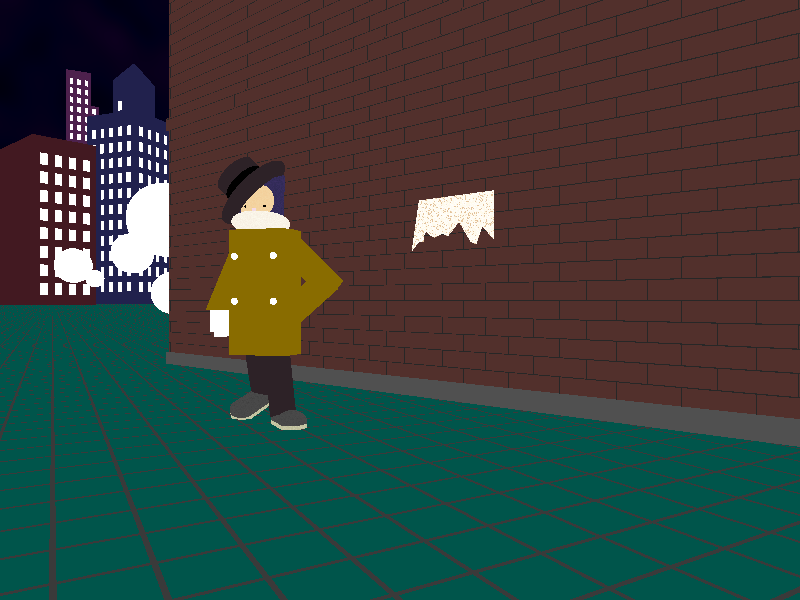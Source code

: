 //*****************************************
//Trabalho para aula de computação gráfica
//Tema: Billy Bat
//Alunos: Vitor Fabre Eltermann
//        Vinicius Anastácio
//        Rodrigo da Silva Ghiorzi
//        Ricardo Taruhn Duarte
//*****************************************
#include "colors.inc"
#include "textures.inc"
#include "shapes.inc"
#include "glass.inc"
#include "stones.inc"    
#include "skies.inc"     
#include "colors.inc"
#include "textures.inc"
#include "glass.inc"
#include "metals.inc"
#include "golds.inc"
#include "stones.inc"
#include "woods.inc"
#include "shapes.inc"
#include "shapes2.inc"
#include "functions.inc"
#include "math.inc"
#include "transforms.inc" 

#declare paper = texture {
  pigment { granite
    color_map {
     [0 color rgb <1,0.98,0.95>]
     [0.2 color rgb <1,0.98,0.95>]
     [0.21 color rgb <1,0.96,0.83>]
     [0.3 color rgb <1,0.96,0.83>]
     [0.4 0.5 color rgb <1,0.98,0.95> color rgb <1,0.98,0.95>]
     [0.51 0.6 color rgb <.77,0.54,0.33> color rgb <.77,0.54,0.33>]
     [0.61 0.9 color rgb <1,0.96,0.83> color rgb <1,0.96,0.83>]
     [0.91 color rgb <.77,0.54,0.33>]
     [1 color rgb <.77,0.54,0.33>]
    }
  scale 0.5
  }
}
texture { pigment { color rgbt <1,0.96,0.83,0.1>}
  normal { leopard 1 turbulence 1.7 scale 0.01 }
}

//luz geral
light_source { <-300, 300, -300> color rgb <0.3, 0.3, 0.3> shadowless}

// chão
#declare RasterScale = 1.0;
#declare RasterHalfLine  = 0.035;  
#declare RasterHalfLineZ = 0.035; 
//-------------------------------------------------------------------------
#macro Raster(RScale, HLine) 
       pigment{ gradient x scale RScale
                color_map{[0.000   color rgbt<0.07,0.07,0.07,0>*0.6]
                          [0+HLine color rgbt<0.07,0.07,0.07,0>*0.6]
                          [0+HLine color rgbt<0.07,0.07,0.07,1>]
                          [1-HLine color rgbt<0.07,0.07,0.07,1>]
                          [1-HLine color rgbt<0.07,0.07,0.07,0>*0.6]
                          [1.000   color rgbt<0.07,0.07,0.07,0>*0.6]} }
 #end// of Raster(RScale, HLine)-macro    
//-------------------------------------------------------------------------
    

plane { <0,1,0>, 0    // plane with layered textures
        texture {
                  pigment{color rgb <0,0.09,0.07>}
                  finish {ambient 0.45 diffuse 0.85
                    specular 0.1
                    roughness 0.5
                    reflection 0.01}}
                  normal {wrinkles 0.2
                    scale 0.1}
        texture { Raster(RasterScale,RasterHalfLine ) rotate<0,0,0> }
        texture { Raster(RasterScale,RasterHalfLineZ) rotate<0,90,0>}
        rotate<0,0,0>
        
        rotate y*60
}



//camera
camera{
    location <0, 3, -20>
    look_at <0, 3, 0>
}    


//holofote
union{
    difference{
        cylinder {
           <0, 3, 0>,     // Center of one end
           <0, 3, 10>,     // Center of other end
           2.51            // Radius
        }
        cylinder {
            <0, 3, 1>,     // Center of one end
            <0, 3, 11>,     // Center of other end
            2.5            // Radius
        }
        texture {
            Metal
            finish {
                phong 5 phong_size 300
                reflection 1
            }
        }
    }
    
    cylinder {
        <0, 3, 10>,     // Center of one end
        <0, 3, 11>,     // Center of other end
        2.51           // Radius
        interior {
            caustics 2.0
            ior 3.5
        }
        texture {
            T_Glass4
            pigment {color White filter 0.85}
            finish {
                phong 2 phong_size 100
                reflection 0.30
            }
        }
    }
    
    sphere{
        <0, 3, 2>,2
        interior {
             caustics 2.0
             ior 3.5
        }
        texture {
            T_Glass4
            pigment {color White filter 0.85}
            finish {
                phong 2 phong_size 100
                reflection 0.30
            }
        } 
    }
    
    //luz
    light_source { <0, 3, 2> color rgb <4.4, 4.4, 2.2>
        fade_distance 5
        fade_power 0.5
    }
    rotate y*20 
    rotate x*17
    translate x*-17
    translate y*7
    translate z*-40
    
}       
  
//céu
sky_sphere {
    pigment {
        bozo
        color_map {
            [0.0 rgb <0.005, 0.0, 0.015>]
            [0.4 rgb <0.002, 0.0, 0.01>]
            [0.6 rgb <0.0, 0.0, 0.01>]
            [1.0 rgb 0.0]
        }
        scale 0.05
    }
}

//prédio da frente
union{
    box {
        <-0.9, 0, 99.9>, 
        <99.9, 100,-0.3>  
        
        texture {
            pigment { brick color rgb<0.02, 0.02, 0.02>, rgb<0.085, 0.03, 0.025>
                brick_size <3, 1, 2> mortar 0.05
            }
            finish {
                diffuse 1
            }
            normal {
                wrinkles 0.5
                scale 0.3
            }
            scale 0.5
        }
    }       
    
    box {
       <-1, 11, 100>,  
       <100,11.55,-0.4>  
       
       texture {
            pigment { brick color rgb<0.02, 0.02, 0.02>, rgb<0.085, 0.03, 0.025>
                brick_size <3, 1, 2> mortar 0.05
            }
            finish {
                diffuse 1
            }
            normal {
                wrinkles 0.5
                scale 0.3
            }
            scale 0.5
        }
        
    }
    
    //rodapé                       
    box {
       <-1, 0, 100>,  
       <100,0.55,-0.4>  
       
       texture {pigment{color rgb<0.08, 0.08, 0.08> }
             normal {
                wrinkles 0.8
                scale 0.3
             }          
       }
        
    }
    
    rotate y*40
    translate x*-10
    translate z*8
}
//***************
//prédios do fundo 
//*************** 
//prédio vermelho do fundo da esquerda
union{

    difference{
        box {
            <40, 0, 100>,  
            <76, 100, -0.35>  
        }
        //*************** 
        //buracos janelas
        #for (CntrX, 0, 3, 1)
            #for (CntrY, 0, 7, 1)
                box {
                    <44+(CntrX * 8), 83-(CntrY * 11), 5>,
                    <48+(CntrX * 8), 90-(CntrY * 11), -1>
                }
            #end
        #end
        
        //***************
        texture {
            pigment { color rgb<0.055, 0.01, 0.015>}
            finish {
                diffuse 1
            }
            normal {
                wrinkles 0.5
                scale 0.3
            }
            scale 0.5
        }
    }
    
    //***************
    #for (CntrX, 0, 3, 1)
        #for (CntrY, 0, 7, 1)
            //vidros janelas
            #if (!((CntrX = 2 & CntrY = 1) | (CntrX = 1 & CntrY = 2) | (CntrX = 3 & CntrY = 2) | (CntrX = 1 & CntrY = 5)
                    | (CntrX = 2 & CntrY = 5) | (CntrX = 3 & CntrY = 5) | (CntrX = 1 & CntrY = 6) | (CntrX = 2 & CntrY = 6)
                    | (CntrX = 3 & CntrY = 6) | (CntrX = 0 & CntrY = 7) | (CntrX = 2 & CntrY = 7)))
                light_source { <46+(CntrX * 8), 87.5-(CntrY * 11), 0> color rgb <10, 10, -1>
                    fade_distance 10
                    fade_power 50
                    jitter
                    looks_like{
                        box{
                            <-2, -4.5, 0>,
                            <2, 4.5, -0.35>
                            interior {
                                caustics 6.0
                                ior 3
                            }
                            texture {
                                T_Glass4
                                pigment {color rgb <1, 1, 1> filter 0.9}
                                finish {
                                    phong 1 phong_size 3
                                    reflection 0.01
                                }
                            }
                        }
                    }
                }
            #else
                box{
                    <44+(CntrX * 8), 83-(CntrY * 11), 0>,
                    <48+(CntrX * 8), 90-(CntrY * 11), -0.35>
                    interior {
                        caustics 6.0
                        ior 3
                    }
                    texture {
                        T_Glass4
                        pigment {color rgb <1, 1, 1> filter 0.95}
                        finish {
                            phong 1 phong_size 3
                            reflection 0.01
                        }
                    }
                } 
            #end    
        #end
    #end
    //***************
    //sombra no topo
    light_source{
        <60, 120, -50> color rgb <-0.2, -0.05, -0.05>
        fade_distance 63
        fade_power 40
    }
    //***************
    rotate y*-50
    translate z*300
    translate x*-240
}

//***************
//prédio roxo do fundo
union{
    difference{
        box {
            <0, 0, -0.35>,  
            <36, 280, 50>   
        }
        box {
            <27, 240, -1>
            <37, 281, 51>
        }
        //*************** 
        //buracos janelas
        #for (CntrX, 0, 3, 1)
            #for (CntrY, 0, 6, 1)
                box {
                    <4+(CntrX * 8), 263-(CntrY * 11), 5>,
                    <8+(CntrX * 8), 270-(CntrY * 11), -1>
                }
            #end
        #end
        
        //***************
        texture {
            pigment { color rgb<0.075, 0.015, 0.075>}
            finish {
                diffuse 1
            }
            normal {
                wrinkles 0.5
                scale 0.3
            }
            scale 0.5
        }
    }
    
    //***************
    #for (CntrX, 0, 3, 1)
        #for (CntrY, 0, 6, 1)
            //vidros janelas
            #if (!((CntrX = 3 & CntrY = 0) | (CntrX = 0 & CntrY = 1) | (CntrX = 3 & CntrY = 1) | (CntrX = 1 & CntrY = 2)
                    | (CntrX = 3 & CntrY = 2) | (CntrX = 1 & CntrY = 3) | (CntrX = 2 & CntrY = 4) | (CntrX = 3 & CntrY = 4)
                    | (CntrX = 2 & CntrY = 5) | (CntrX = 3 & CntrY = 5) | (CntrX = 0 & CntrY = 6) | (CntrX = 2 & CntrY = 6)
                    | (CntrX = 3 & CntrY = 6)))
                light_source { <6+(CntrX * 8), 267.5-(CntrY * 11), 0> color rgb <10, 10, -1>
                    fade_distance 10
                    fade_power 50
                    jitter
                    looks_like{
                        box{
                            <-2, -4.5, 0>,
                            <2, 4.5, -0.35>
                            interior {
                                caustics 6.0
                                ior 3
                            }
                            texture {
                                T_Glass4
                                pigment {color rgb <1, 1, 1> filter 0.9}
                                finish {
                                    phong 1 phong_size 3
                                    reflection 0.01
                                }
                            }
                        }
                    }
                }
            #else
                #if (!((CntrX = 3 & CntrY = 0) | (CntrX = 3 & CntrY = 1) | (CntrX = 3 & CntrY = 2)))
                    box{
                        <4+(CntrX * 8), 263-(CntrY * 11), 0>,
                        <8+(CntrX * 8), 270-(CntrY * 11), -0.35>
                        interior {
                            caustics 6.0
                            ior 3
                        }
                        texture {
                            T_Glass4
                            pigment {color rgb <1, 1, 1> filter 0.95}
                            finish {
                                phong 1 phong_size 3
                                reflection 0.01
                            }
                        }
                    }
                #end 
            #end    
        #end
    #end
    //***************
    //sombra no topo
    light_source{
        <15, 300, -50> color rgb <-0.3, -0.08, -0.18>
        fade_distance 63
        fade_power 40
    }
    //***************
    rotate y*-29
    translate z*700
    translate x*-400
}

//***************
//prédio azul do fundo da direita
union{
    //***************
    difference{
        union{
            //parte inferior
            box {
                <0, 0, 0>,  
                <44, 136, 44>   
            }
            //parte superior
            box {
                <32, 136, 32>
                <12, 165, 12>
            }
            //pirâmide do topo
            object {
                union {
                    object{polygon { 5, <12,165,12>, <32,165,12>, <32,165,32>, <12,165,32>, <12,165,12> }}
                    object{polygon { 4, <12,165,12>, <32,165,12>, <22,180,22>, <12,165,12> }} 
                    object{polygon { 4, <32,165,12>, <32,165,32>, <22,180,22>, <32,165,12> }} 
                    object{polygon { 4, <32,165,32>, <12,165,32>, <22,180,22>, <32,165,32> }} 
                    object{polygon { 4, <12,165,32>, <12,165,12>, <22,180,22>, <12,165,32> }}
                }
            }
        }
        //*************** 
        //buracos janelas parte inferior
        #for (CntrX, 0, 4, 1)
            #for (CntrY, 0, 10, 1)
                box {
                    <5, 119-(CntrY * 11), 4+(CntrX * 8)>,
                    <-1, 126-(CntrY * 11), 8+(CntrX * 8)>
                }
                box {
                    <4+(CntrX * 8), 119-(CntrY * 11), 5>,
                    <8+(CntrX * 8), 126-(CntrY * 11), -1>
                }
            #end
        #end
        //buracos janelas parte superior
        #for (CntrX, 0, 1, 1)
            #for (CntrY, 0, 1, 1)
                box {
                    <17, 153-(CntrY * 11), 16+(CntrX * 8)>,
                    <11, 160-(CntrY * 11), 20+(CntrX * 8)>
                }
                box {
                    <16+(CntrX * 8), 153-(CntrY * 11), 17>,
                    <20+(CntrX * 8), 160-(CntrY * 11), 11>
                }
            #end
        #end
    
        //***************
        texture {
            pigment { color rgb<0.015, 0.015, 0.075>}
            finish {
                diffuse 1
            }
            normal {
                wrinkles 0.5
                scale 0.3
            }
            scale 0.5
        }
    }
    //*************** 
    //vidros das janelas
    //parte inferior
    #for (CntrX, 0, 4, 1)
        #for (CntrY, 0, 10, 1)
            //parede esquerda
            #if (!((CntrY = 1 & CntrX = 3) | (CntrY = 3 & CntrX = 0) | (CntrY = 3 & CntrX = 2) | (CntrY = 4 & CntrX = 2)))
                light_source { <0.35, 122.5-(CntrY * 11), 6+(CntrX * 8)> color rgb <10, 10, -1>
                    fade_distance 10
                    fade_power 50
                    jitter
                    looks_like{
                        box{
                            <0.5, -4.5, -2>,
                            <0.35, 4.5, 2>
                            interior {
                                caustics 6.0
                                ior 3
                            }
                            texture {
                                T_Glass4
                                pigment {color rgb <1, 1, 1> filter 0.9}
                                finish {
                                    phong 1 phong_size 3
                                    reflection 0.01
                                }
                            }
                        }
                    }
                }
            #else
                box{
                    <0.5, 119-(CntrY * 11), 4+(CntrX * 8)>,
                    <0.35, 126-(CntrY * 11), 8+(CntrX * 8)>
                    interior {
                        caustics 6.0
                        ior 3
                    }
                    texture {
                        T_Glass4
                        pigment {color rgb <1, 1, 1> filter 0.95}
                        finish {
                            phong 1 phong_size 3
                            reflection 0.01
                        }
                    }
                }
            #end
            //parede direita
            #if (!((CntrY = 1 & CntrX = 1) | (CntrY = 2 & CntrX = 2)))
                light_source { <6+(CntrX * 8), 122.5-(CntrY * 11), 0.35> color rgb <10, 10, -1>
                    fade_distance 10
                    fade_power 50
                    jitter
                    looks_like{
                        box{
                            <-2, -4.5, 0.5>,
                            <2, 4.5, 0.35>
                            interior {
                                caustics 6.0
                                ior 3
                            }
                            texture {
                                T_Glass4
                                pigment {color rgb <1, 1, 1> filter 0.9}
                                finish {
                                    phong 1 phong_size 3
                                    reflection 0.01
                                }
                            }
                        }
                    }
                }
            #else
                box{
                    <4+(CntrX * 8), 119-(CntrY * 11), 0.5>,
                    <8+(CntrX * 8), 126-(CntrY * 11), 0.35>
                    interior {
                        caustics 6.0
                        ior 3
                    }
                    texture {
                        T_Glass4
                        pigment {color rgb <1, 1, 1> filter 0.95}
                        finish {
                            phong 1 phong_size 3
                            reflection 0.01
                        }
                    }
                }    
            #end    
        #end
    #end
    //parte superior
    #for (CntrX, 0, 1, 1)
        #for (CntrY, 0, 1, 1)
            //parede esquerda
            #if (!(CntrX = 1 & CntrY = 1))
                light_source { <12.35, 156.5-(CntrY * 11), 18+(CntrX * 8)> color rgb <10, 10, -1>
                    fade_distance 10
                    fade_power 50
                    jitter
                    looks_like{
                        box{
                            <12.5, -4.5, -2>,
                            <12.35, 4.5, 2>
                            interior {
                                caustics 6.0
                                ior 3
                            }
                            texture {
                                T_Glass4
                                pigment {color rgb <1, 1, 1> filter 0.9}
                                finish {
                                    phong 1 phong_size 3
                                    reflection 0.01
                                }
                            }
                        }
                    }
                }
            #else
                box{
                    <12.5, 153-(CntrY * 11), 16+(CntrX * 8)>,
                    <12.35, 160-(CntrY * 11), 20+(CntrX * 8)>
                    interior {
                        caustics 6.0
                        ior 3
                    }
                    texture {
                        T_Glass4
                        pigment {color rgb <1, 1, 1> filter 0.95}
                        finish {
                            phong 1 phong_size 3
                            reflection 0.01
                        }
                    }
                }
            #end
            //parede direita
            #if (true)
                light_source { <18+(CntrX * 8), 156.5-(CntrY * 11), 12.35> color rgb <10, 10, -1>
                    fade_distance 10
                    fade_power 50
                    jitter
                    looks_like{
                        box{
                            <-2, -4.5, 12.5>,
                            <2, 4.5, 12.35>
                            interior {
                                caustics 6.0
                                ior 3
                            }
                            texture {
                                T_Glass4
                                pigment {color rgb <1, 1, 1> filter 0.9}
                                finish {
                                    phong 1 phong_size 3
                                    reflection 0.01
                                }
                            }
                        }
                    }
                }
            #else
                box{
                    <16+(CntrX * 8), 152-(CntrY * 11), 12.5>,
                    <20+(CntrX * 8), 160-(CntrY * 11), 12.35>
                    interior {
                        caustics 6.0
                        ior 3
                    }
                    texture {
                        T_Glass4
                        pigment {color rgb <1, 1, 1> filter 0.95}
                        finish {
                            phong 1 phong_size 3
                            reflection 0.01
                        }
                    }
                }    
            #end    
        #end
    #end
    //***************
    //sombra no topo
    light_source{
        <-25, 190, -5> color rgb <-0.3, -0.18, -0.28>
        fade_distance 63
        fade_power 40
    }
    //***************
    rotate y*-70
    translate z*400
    translate x*-185
}

//***************
//bolas de luz
light_source
{ <-35, 15, 70> color rgb 2*<1, 1, 0.5>
    fade_distance 10
    fade_power 40
    looks_like
    {   
        sphere
        { <0,0,0>,5.5
            pigment { rgb <1, 1, 1> filter 0.5}
            hollow
            interior { 
                media {
                    scattering { 1, 0.07 extinction 0.01 }
                    samples 30,100
                }
            }
        }
        
    }
}

light_source
{ <-32, 4, 65> color rgb 2*<1, 1, 0.5>
    fade_distance 10
    fade_power 40
    looks_like
    {   
        sphere
        { <0,0,0>,3
            pigment { rgb <1, 1, 1> filter 0.5}
            hollow
            interior { 
                media {
                    scattering { 1, 0.07 extinction 0.01 }
                    samples 30,100
                }
            }
        }
        
    }
}

light_source
{ <-40, 10, 70> color rgb 2*<1, 1, 0.5>
    fade_distance 10
    fade_power 40
    looks_like
    {   
        sphere
        { <0,0,0>,3
            pigment { rgb <1, 1, 1> filter 0.5}
            hollow
            interior { 
                media {
                    scattering { 1, 0.07 extinction 0.01 }
                    samples 30,100
                }
            }
        }
        
    }
}

light_source
{ <-35.5, 5.5, 50> color rgb 2*<1, 1, 0.5>
    fade_distance 10
    fade_power 40
    looks_like
    {   
        sphere
        { <0,0,0>,1
            pigment { rgb <1, 1, 1> filter 0.5}
            hollow
            interior { 
                media {
                    scattering { 1, 0.07 extinction 0.01 }
                    samples 30,100
                }
            }
        }
        
    }
}


light_source
{ <-38, 7, 50> color rgb 2*<1, 1, 0.5>
    fade_distance 10
    fade_power 40
    looks_like
    {   
        sphere
        { <0,0,0>,2
            pigment { rgb <1, 1, 1> filter 0.5}
            hollow
            interior { 
                media {
                    scattering { 1, 0.07 extinction 0.01 }
                    samples 30,100
                }
            }
        }
        
    }
}  
       
 //papel esquerdo
 object {
     union {
           object{polygon 
           { 18, <-0.6,  0,-8>  , <-0.6,0.5,-8> , <-0.65,0.55,-8>  ,   <-0.7,  1, -8>,    
                <-0.2,  1.05,-8> , <0,  1,-8>    ,   <0.4,  1,-8>   ,   <0.3,  0.9,-8>,     
                <0.25, 0.85,-8> , <0.23,0.83,-8>,   <0,0.8,-8>     ,   <-0.2,0.7,-8>,
                <-0.25,0.65,-8> , <-0.3,0.6,-8> ,   <-0.3,0.4,-8>  ,   <-0.4,0.3,-8>,
                <-0.5,0.2,-8>   , <-0.6, 0, -8>
                }
           } 
           texture {paper}
      }       
      rotate y*35.8
      translate z*10.45
      translate y*6
      translate x*-1
    }
    //papel direito
    object {
     union {
           object{polygon 
           { 19, <0,  0,-8>      , <0.3, 1.6, -8> , <3, 1.6, -8>    , <3, 0.2, -8>,
                 <2.6, 0.6, -8>  , <2.4, 0.1, -8> , <2.2, 0.2, -8>  , <2, 0.5, -8>, 
                 <1.8, 0.8, -8>  , <1.6, 0.6, -8> , <1.4, 0.4, -8>  , <1.2, 0.5, -8>,
                 <0.9, 0.4, -8>  , <0.7, 0.5, -8> , <0.6, 0.6, -8>  , <0.5, 0.5, -8>,
                 <0.5, 0.3, -8>  , <0.3, 0.3, -8> , 
                 <0, 0, -8>
                }
           } 
           texture {paper}
      }       
      rotate y*40
      translate z*5
      translate y*4.5
      translate x*5.5
    }
union {

//cabeça
union{
    union{
        union{
            object{
                difference{
                    cylinder{<0, 1, 0>, <0, 3, 0>, 1}
                    cylinder{<0, 6, -1>, <0, 6, 1>, 1 scale<1, 0.5, 1>}
                    cylinder{<0, 1, -1>, <0, 1, 0.5>, 0.5 scale<1, 1.5, 1> rotate z*-10}
                    cylinder{<0, 1, -1>, <0, 1, 0.5>, 0.5 scale<1, 1.5, 1> rotate z*10}
                }
                texture {
                    pigment {
                        bozo
                        turbulence 0.25
                        color_map {
                            [0 rgb <0.05, 0.03, 0.14>]
                            [1 rgb <0.02, 0.02,  0.07 >]
                        }
                        scale 0.04
                    }
                    finish{ ambient 0.25 }
                }
            }
            object{
                intersection{
                    cylinder{<0, 1, 0>, <0, 3, 0>, 1}
                    union{
                        cylinder{<0, 1, -1>, <0, 1, 0.5>, 0.5 scale<1, 1.5, 1> rotate z*-10}
                        cylinder{<0, 1, -1>, <0, 1, 0.5>, 0.5 scale<1, 1.5, 1> rotate z*10}
                    }
                }
                texture {
                    pigment {
                        bozo
                        turbulence 0.25
                        color_map {
                            [0 rgb <0.9, 0.6, 0.3>]
                            [1 rgb <0.9, 0.7,  0.4>]
                        }
                        scale 0.04
                    }
                    finish{ ambient 0.25 }
                }
            }   
            object{
                union{
                    sphere{<0.4, 1.3, -0.83>, 0.1}
                    sphere{<-0.4, 1.3, -0.83>, 0.1}
                }   
            }
            object{
                sphere{<0, 1.5, 0>, 1 scale<1.3, 0.5, 1.3>}
                texture {
                    pigment {
                        bozo
                        turbulence 0.25
                        color_map {
                            [0 rgb <1, 1, 0.9>]
                            [1 rgb <0.9, 0.8,  0.7>]
                        }
                        scale 0.04
                    }
                    finish{ ambient 0.25 }
                }   
            }
            object{
                sphere{<0, 1.1, -1>, 0.1}
                pigment{color rgb<0.9, 0.7, 0.8>}
            }
            scale <0.5, 0.5, 0.5>
            rotate x*6
            rotate y*5
            translate z*-10
            translate y*4 
            translate x*-0.9
        
        }
        //chapeu
        union{
            object{
                cylinder{<0, 1, 0>, <0, 2, 0>, 1}
                texture {
                    pigment {
                        color rgb <0.026, 0.016, 0.02> 
                    }
                    finish{ ambient 0.25 }
                }       
            }
            
            object{
                cylinder{<0, 1, 0>, <0, 1.4, 0>, 1.01}
                texture {
                    pigment {
                        color rgb <0.00001, 0.00001, 0.00001> 
                    }
                    finish{ ambient 0.25 }
                }       
            }
            
            object{
                sphere{<0, 1.5, 0>, 1 scale<1.9, 0.5, 1.3>}
                texture {
                    pigment { color rgb <0.026, 0.016, 0.02> }
                    finish{ ambient 0.25 }
                }
            }
            
            scale <0.5, 0.5, 0.5>
            rotate x*6
            rotate y*5
            rotate z*45
            translate z*-10
            translate y*4.8 
            translate x*-0.8
            
        }  
        translate x*-0.45
        translate z*1.4
        translate y*0.1
    }
    //pernas
    union{
        //sapatos
        union{
            //sapato direito
            union{
                union{
                    difference{
                        union{
                            cylinder{<0, 1, 0>, <0, 1, 3>, 1 translate x*1}
                            sphere{<1, 1, 0>, 1}
                            intersection{
                                cylinder{<0, 1, 1>, <0, 1, 4>, 1 translate x*1}
                                cylinder{<0, 1, 3>, <0, 2, 3>, 1 translate x*1}
                            }
                        }
                        box{<0, 0, -2>, <2, 1, 5>}
                    }
                    cylinder{<0, 0.5, 0>, <0, 1, 0>, 1 translate x*1}
                    cylinder{<0, 0.5, 3>, <0, 1, 3>, 1 translate x*1}
                    box{<0, 0.5, 0>, <2, 1, 3>}
                    
                    pigment{
                        crackle
                     scale .04
                     poly_wave .045
                     pigment_map {
                          [0 rgb 0]
                          [1 rgb .07]
                     }
                    }
                    finish{
                        diffuse 1
                        specular .75
                        roughness .035
                        ambient 0
                        reflection { .0075 .015
                            fresnel 1
                            metallic 0
                        }
                    }
                }
                union{
                    cylinder{<0, 0, 0>, <0, 0.5, 0>, 1 translate x*1}
                    cylinder{<0, 0, 3>, <0, 0.5, 3>, 1 translate x*1}
                    box{<0, 0, 0>, <2, 0.5, 3>}
                    
                    pigment{
                        crackle
                     scale .04
                     poly_wave .045
                     pigment_map {
                          [0 rgb <1, 1, 0.9>]
                          [1 rgb <0.5, 0.5, 0.3>]
                     }
                    }
                    finish{
                        diffuse 1
                        specular .75
                        roughness .035
                        ambient 0
                    }
                }
                                      
                scale <0.4, 0.25, 0.3>
                rotate y*-30
                translate z*-7.5
                translate x*-1
                
            }     
            
            //sapato esquerdo
            union{
                union{
                    difference{
                        union{
                            cylinder{<0, 1, 0>, <0, 1, 3>, 1 translate x*1}
                            sphere{<1, 1, 0>, 1}
                            intersection{
                                cylinder{<0, 1, 1>, <0, 1, 4>, 1 translate x*1}
                                cylinder{<0, 1, 3>, <0, 2, 3>, 1 translate x*1}
                            }
                        }
                        box{<0, 0, -2>, <2, 1, 5>}
                    }
                    cylinder{<0, 0.5, 0>, <0, 1, 0>, 1 translate x*1}
                    cylinder{<0, 0.5, 3>, <0, 1, 3>, 1 translate x*1}
                    box{<0, 0.5, 0>, <2, 1, 3>}
                    
                    pigment{
                        crackle
                     scale .04
                     poly_wave .045
                     pigment_map {
                          [0 rgb 0]
                          [1 rgb .07]
                     }
                    }
                    finish{
                        diffuse 1
                        specular .75
                        roughness .035
                        ambient 0
                        reflection { .0075 .015
                            fresnel 1
                            metallic 0
                        }
                    }
                }
                union{
                    cylinder{<0, 0, 0>, <0, 0.5, 0>, 1 translate x*1}
                    cylinder{<0, 0, 3>, <0, 0.5, 3>, 1 translate x*1}
                    box{<0, 0, 0>, <2, 0.5, 3>}
                    
                    pigment{
                        crackle
                     scale .04
                     poly_wave .045
                     pigment_map {
                          [0 rgb <1, 1, 0.9>]
                          [1 rgb <0.5, 0.5, 0.3>]
                     }
                    }
                    finish{
                        diffuse 1
                        specular .75
                        roughness .035
                        ambient 0
                    }
                }
                
                scale <0.4, 0.25, 0.3>
                rotate y*30
                rotate x*-23
                translate z*-5.5
                translate x*-3
                translate y*0.15
                
            }
        }   
        //calças  
        union{
            cylinder { 
                <-3,0,-4>,<-3,2,-4>, 0.4
                rotate x*-30 
                translate y*2.7
                translate z*-1.4
                translate x*0.88
            } 
            
            cylinder { 
                <0,0,-9>,<-0.3,2,-8.5>, 0.4
                    translate x*-1.07  
                    translate z*2.2
                    translate y*0.3
            } 
            texture { 
                pigment{ 
                    color rgb <0.026, 0.016, 0.02>
                }  
            }
        }
        scale 0.7
        translate z*-4.3
    }
    //braço esquerdo
    union{
        cylinder { 
            <1.3,3,-9>,<0.3,4,-9>, 0.3
            translate x*-1  
            translate z*0.4
            translate y*-0.05
        }
        cylinder { 
        <1.2,3,-9>,<0.3,4,-9>, 0.3
            rotate z*90
            translate x*3.2  
            translate z*0.4
            translate y*2
        }  
        texture { 
            pigment { 
                color rgb <0.25, 0.15, 0>
            }  
        } 
    }
    //braço direto
    difference{
        cylinder { 
            <0.6,2.3,-9>,<1.3,4,-9>, 0.3
            translate x*-3  
            translate z*0.6
        }
        box { <-5.00, 3.00, -3.00>, < -2.80, 4.00, 3.00> 
            scale 0.5
            translate z*-8.1
            translate y*0.5
            translate x*-0.5  
        }
        texture { 
            pigment { 
                color rgb <0.25, 0.15, 0>
            }  
        }
    }
    // mão 
    union{
        union{
            box { 
                <-4.00, 3.00, -1.00>,
                < -3.80, 4.00, -0.2>   
    
                texture { 
                    pigment{ 
                        color rgb<1.00, 1.00, 1.00> 
                    }  
                    finish { phong 1 reflection{ 0.00 metallic 0.00} } 
                } 
                scale <1,1,1> rotate<0,0,0> translate<0,0,0> 
            }             
        }
        // dedo    
        box { 
            <-3.20, 4.00, -1.00>,
            < -3.80, 2.80, -0.2>   
    
            texture { 
                pigment{ 
                    color rgb<1.00, 1.00, 1.00> 
                }  
                finish { phong 1 reflection{ 0.00 metallic 0.00} } 
            } 
            scale <1,1,1> rotate<0,0,0> translate<0,0,0> 
        } 
        scale 0.5
        translate z*-8.1
        translate y*0.5
        translate x*-0.5  
    }
     
    //corpo
    union {
        intersection{
            box { <-1, 3.6, -1.00>, < 0.6, 0.8, 0> }
            cylinder {<-0.2, 0.8, -0.5>,<-0.2, 3.6, -0.5>, 0.8}   
    
            texture {  
                pigment{ 
                    color rgb <0.25, 0.15, 0> 
                }
                scale <1,1,1> rotate<0,0,0> translate<0,0,0> 
            } 
        }
 
        sphere{
            <-0.7, 3, -1>,0.08
            texture {
                pigment {color White}
            } 
        }
    
        sphere{
            <0.25, 3, -1>,0.08
            texture {
                pigment {color White}
            } 
        }
    
        sphere{
            <-0.7, 2, -1>,0.08
            texture {
                pigment {color White}
            } 
        }
    
        sphere{
            <0.25, 2, -1>,0.08
            texture {
                pigment {color White}
            } 
        }             
        rotate y*15
        translate x*-0.95
        translate y*0.7 
        translate z*-8
        }
    }
    translate x*-1.8
    translate z*4
    scale 1.1
}
